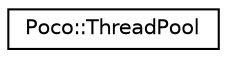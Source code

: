digraph "Graphical Class Hierarchy"
{
 // LATEX_PDF_SIZE
  edge [fontname="Helvetica",fontsize="10",labelfontname="Helvetica",labelfontsize="10"];
  node [fontname="Helvetica",fontsize="10",shape=record];
  rankdir="LR";
  Node0 [label="Poco::ThreadPool",height=0.2,width=0.4,color="black", fillcolor="white", style="filled",URL="$classPoco_1_1ThreadPool.html",tooltip=" "];
}
